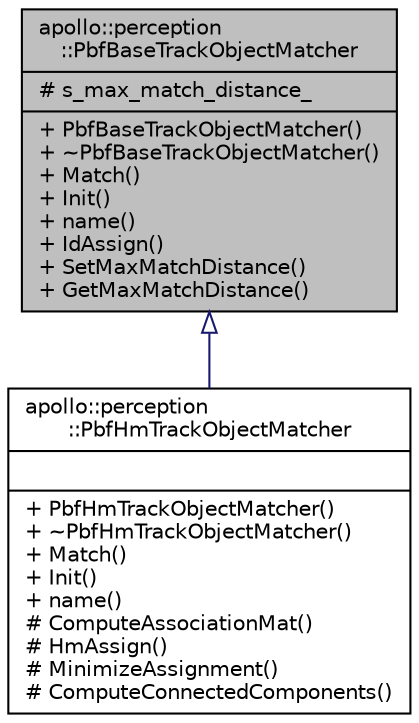 digraph "apollo::perception::PbfBaseTrackObjectMatcher"
{
  edge [fontname="Helvetica",fontsize="10",labelfontname="Helvetica",labelfontsize="10"];
  node [fontname="Helvetica",fontsize="10",shape=record];
  Node1 [label="{apollo::perception\l::PbfBaseTrackObjectMatcher\n|# s_max_match_distance_\l|+ PbfBaseTrackObjectMatcher()\l+ ~PbfBaseTrackObjectMatcher()\l+ Match()\l+ Init()\l+ name()\l+ IdAssign()\l+ SetMaxMatchDistance()\l+ GetMaxMatchDistance()\l}",height=0.2,width=0.4,color="black", fillcolor="grey75", style="filled" fontcolor="black"];
  Node1 -> Node2 [dir="back",color="midnightblue",fontsize="10",style="solid",arrowtail="onormal",fontname="Helvetica"];
  Node2 [label="{apollo::perception\l::PbfHmTrackObjectMatcher\n||+ PbfHmTrackObjectMatcher()\l+ ~PbfHmTrackObjectMatcher()\l+ Match()\l+ Init()\l+ name()\l# ComputeAssociationMat()\l# HmAssign()\l# MinimizeAssignment()\l# ComputeConnectedComponents()\l}",height=0.2,width=0.4,color="black", fillcolor="white", style="filled",URL="$classapollo_1_1perception_1_1PbfHmTrackObjectMatcher.html"];
}
